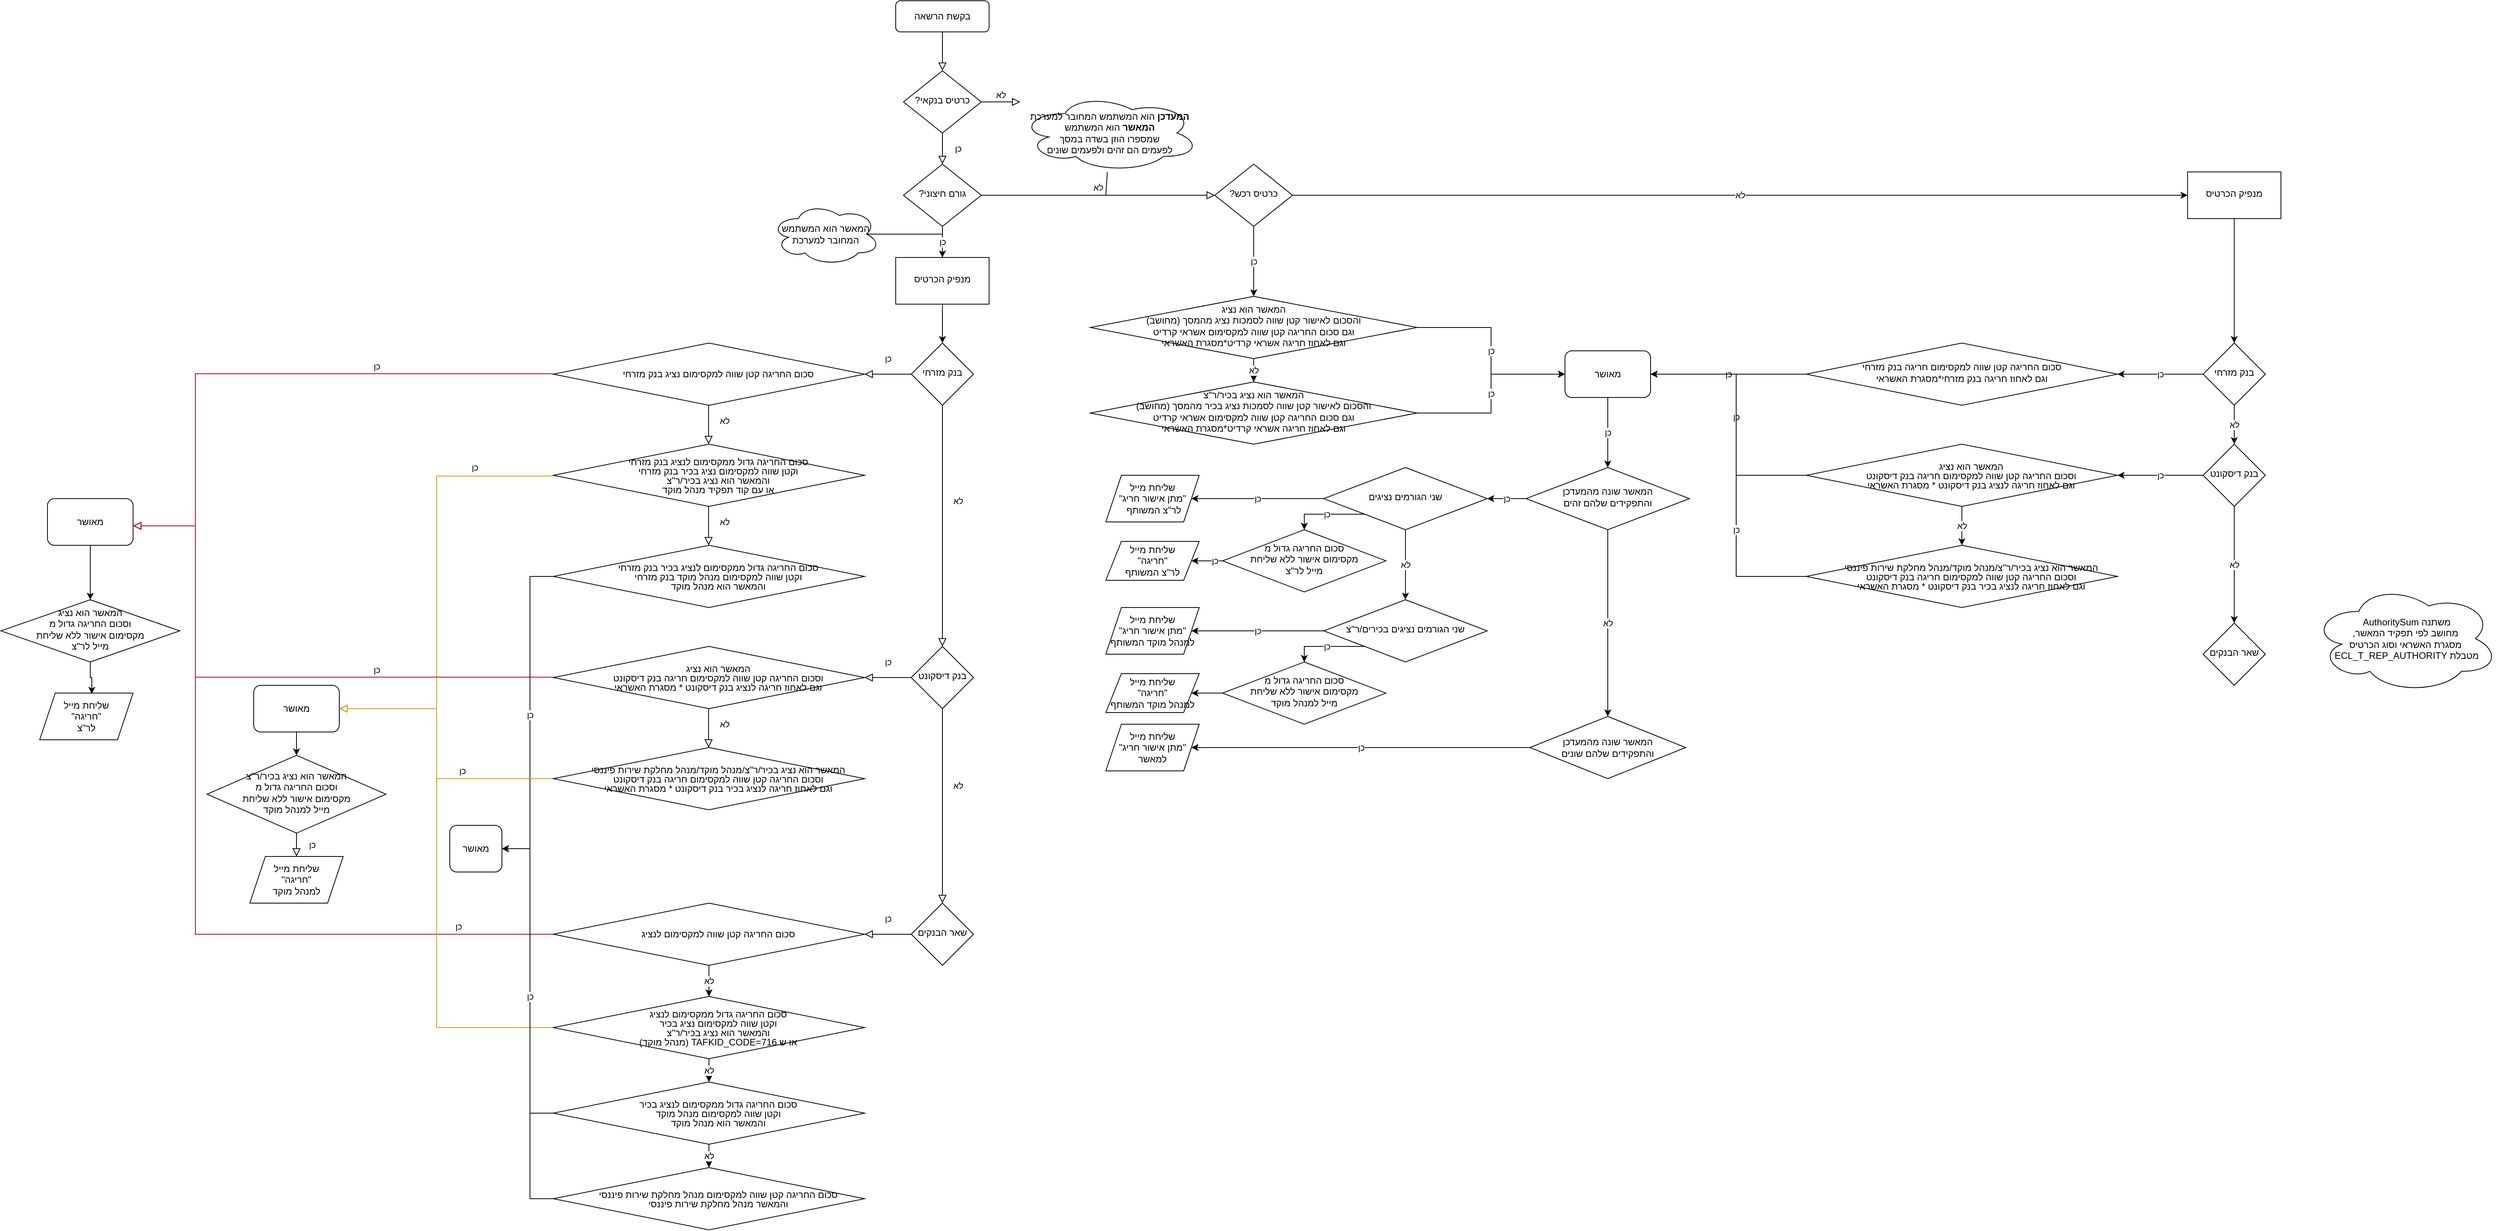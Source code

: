 <mxfile version="22.0.8" type="github">
  <diagram id="C5RBs43oDa-KdzZeNtuy" name="Page-1">
    <mxGraphModel dx="3301" dy="868" grid="1" gridSize="10" guides="1" tooltips="1" connect="1" arrows="1" fold="1" page="1" pageScale="1" pageWidth="827" pageHeight="1169" math="0" shadow="0">
      <root>
        <mxCell id="WIyWlLk6GJQsqaUBKTNV-0" />
        <mxCell id="WIyWlLk6GJQsqaUBKTNV-1" parent="WIyWlLk6GJQsqaUBKTNV-0" />
        <mxCell id="WIyWlLk6GJQsqaUBKTNV-2" value="" style="rounded=0;html=1;jettySize=auto;orthogonalLoop=1;fontSize=11;endArrow=block;endFill=0;endSize=8;strokeWidth=1;shadow=0;labelBackgroundColor=none;edgeStyle=orthogonalEdgeStyle;" parent="WIyWlLk6GJQsqaUBKTNV-1" source="WIyWlLk6GJQsqaUBKTNV-3" target="WIyWlLk6GJQsqaUBKTNV-6" edge="1">
          <mxGeometry relative="1" as="geometry" />
        </mxCell>
        <mxCell id="WIyWlLk6GJQsqaUBKTNV-3" value="בקשת הרשאה" style="rounded=1;whiteSpace=wrap;html=1;fontSize=12;glass=0;strokeWidth=1;shadow=0;" parent="WIyWlLk6GJQsqaUBKTNV-1" vertex="1">
          <mxGeometry x="160" y="80" width="120" height="40" as="geometry" />
        </mxCell>
        <mxCell id="WIyWlLk6GJQsqaUBKTNV-4" value="כן" style="rounded=0;html=1;jettySize=auto;orthogonalLoop=1;fontSize=11;endArrow=block;endFill=0;endSize=8;strokeWidth=1;shadow=0;labelBackgroundColor=none;edgeStyle=orthogonalEdgeStyle;" parent="WIyWlLk6GJQsqaUBKTNV-1" source="WIyWlLk6GJQsqaUBKTNV-6" target="WIyWlLk6GJQsqaUBKTNV-10" edge="1">
          <mxGeometry y="20" relative="1" as="geometry">
            <mxPoint as="offset" />
          </mxGeometry>
        </mxCell>
        <mxCell id="WIyWlLk6GJQsqaUBKTNV-5" value="לא" style="edgeStyle=orthogonalEdgeStyle;rounded=0;html=1;jettySize=auto;orthogonalLoop=1;fontSize=11;endArrow=block;endFill=0;endSize=8;strokeWidth=1;shadow=0;labelBackgroundColor=none;" parent="WIyWlLk6GJQsqaUBKTNV-1" source="WIyWlLk6GJQsqaUBKTNV-6" edge="1">
          <mxGeometry y="10" relative="1" as="geometry">
            <mxPoint as="offset" />
            <mxPoint x="320" y="210" as="targetPoint" />
          </mxGeometry>
        </mxCell>
        <mxCell id="WIyWlLk6GJQsqaUBKTNV-6" value="?כרטיס בנקאי" style="rhombus;whiteSpace=wrap;html=1;shadow=0;fontFamily=Helvetica;fontSize=12;align=center;strokeWidth=1;spacing=6;spacingTop=-4;" parent="WIyWlLk6GJQsqaUBKTNV-1" vertex="1">
          <mxGeometry x="170" y="170" width="100" height="80" as="geometry" />
        </mxCell>
        <mxCell id="WIyWlLk6GJQsqaUBKTNV-9" value="לא" style="edgeStyle=orthogonalEdgeStyle;rounded=0;html=1;jettySize=auto;orthogonalLoop=1;fontSize=11;endArrow=block;endFill=0;endSize=8;strokeWidth=1;shadow=0;labelBackgroundColor=none;" parent="WIyWlLk6GJQsqaUBKTNV-1" source="WIyWlLk6GJQsqaUBKTNV-10" target="EC5lf5gmg6Qt6Xy7_AVs-135" edge="1">
          <mxGeometry y="10" relative="1" as="geometry">
            <mxPoint as="offset" />
            <mxPoint x="320" y="330" as="targetPoint" />
          </mxGeometry>
        </mxCell>
        <mxCell id="-IVf00ebbiKwBFE9Y3km-18" value="כן" style="edgeStyle=orthogonalEdgeStyle;rounded=0;orthogonalLoop=1;jettySize=auto;html=1;" edge="1" parent="WIyWlLk6GJQsqaUBKTNV-1" source="WIyWlLk6GJQsqaUBKTNV-10" target="EC5lf5gmg6Qt6Xy7_AVs-10">
          <mxGeometry relative="1" as="geometry" />
        </mxCell>
        <mxCell id="WIyWlLk6GJQsqaUBKTNV-10" value="?גורם חיצוני" style="rhombus;whiteSpace=wrap;html=1;shadow=0;fontFamily=Helvetica;fontSize=12;align=center;strokeWidth=1;spacing=6;spacingTop=-4;" parent="WIyWlLk6GJQsqaUBKTNV-1" vertex="1">
          <mxGeometry x="170" y="290" width="100" height="80" as="geometry" />
        </mxCell>
        <mxCell id="-IVf00ebbiKwBFE9Y3km-21" style="edgeStyle=orthogonalEdgeStyle;rounded=0;orthogonalLoop=1;jettySize=auto;html=1;" edge="1" parent="WIyWlLk6GJQsqaUBKTNV-1" source="EC5lf5gmg6Qt6Xy7_AVs-10" target="EC5lf5gmg6Qt6Xy7_AVs-12">
          <mxGeometry relative="1" as="geometry" />
        </mxCell>
        <mxCell id="EC5lf5gmg6Qt6Xy7_AVs-10" value="מנפיק הכרטיס" style="whiteSpace=wrap;html=1;shadow=0;strokeWidth=1;spacing=6;spacingTop=-4;" parent="WIyWlLk6GJQsqaUBKTNV-1" vertex="1">
          <mxGeometry x="160" y="410" width="120" height="60" as="geometry" />
        </mxCell>
        <mxCell id="EC5lf5gmg6Qt6Xy7_AVs-15" value="לא" style="edgeStyle=orthogonalEdgeStyle;rounded=0;orthogonalLoop=1;jettySize=auto;html=1;labelBackgroundColor=none;endArrow=block;endFill=0;endSize=8;strokeWidth=1;shadow=0;" parent="WIyWlLk6GJQsqaUBKTNV-1" source="EC5lf5gmg6Qt6Xy7_AVs-12" edge="1">
          <mxGeometry x="-0.208" y="20" relative="1" as="geometry">
            <mxPoint x="220" y="910" as="targetPoint" />
            <mxPoint as="offset" />
          </mxGeometry>
        </mxCell>
        <mxCell id="EC5lf5gmg6Qt6Xy7_AVs-19" value="כן" style="edgeStyle=orthogonalEdgeStyle;rounded=0;orthogonalLoop=1;jettySize=auto;html=1;labelBackgroundColor=none;endArrow=block;endFill=0;endSize=8;strokeWidth=1;shadow=0;" parent="WIyWlLk6GJQsqaUBKTNV-1" source="EC5lf5gmg6Qt6Xy7_AVs-12" edge="1">
          <mxGeometry y="-20" relative="1" as="geometry">
            <mxPoint x="120" y="560" as="targetPoint" />
            <mxPoint as="offset" />
          </mxGeometry>
        </mxCell>
        <mxCell id="EC5lf5gmg6Qt6Xy7_AVs-12" value="בנק מזרחי" style="rhombus;whiteSpace=wrap;html=1;shadow=0;strokeWidth=1;spacing=6;spacingTop=-4;direction=south;" parent="WIyWlLk6GJQsqaUBKTNV-1" vertex="1">
          <mxGeometry x="180" y="520" width="80" height="80" as="geometry" />
        </mxCell>
        <mxCell id="EC5lf5gmg6Qt6Xy7_AVs-23" value="&lt;p style=&quot;text-indent:-18.0pt;mso-list:l0 level1 lfo1&quot; dir=&quot;RTL&quot; class=&quot;MsoListParagraph&quot;&gt;&lt;span style=&quot;font-family:&amp;quot;Arial&amp;quot;,sans-serif;mso-ascii-font-family:Calibri;mso-ascii-theme-font:&lt;br/&gt;minor-latin;mso-hansi-font-family:Calibri;mso-hansi-theme-font:minor-latin;&lt;br/&gt;mso-bidi-font-family:Arial;mso-bidi-theme-font:minor-bidi&quot; lang=&quot;HE&quot;&gt;סכום החריגה קטן שווה למקסימום נציג בנק מזרחי&lt;br&gt;&lt;/span&gt;&lt;span dir=&quot;LTR&quot;&gt;&lt;/span&gt;&lt;/p&gt;" style="rhombus;whiteSpace=wrap;html=1;" parent="WIyWlLk6GJQsqaUBKTNV-1" vertex="1">
          <mxGeometry x="-280" y="520" width="400" height="80" as="geometry" />
        </mxCell>
        <mxCell id="EC5lf5gmg6Qt6Xy7_AVs-28" value="כן" style="edgeStyle=orthogonalEdgeStyle;rounded=0;orthogonalLoop=1;jettySize=auto;html=1;labelBackgroundColor=none;endArrow=block;endFill=0;endSize=8;strokeWidth=1;shadow=0;fillColor=#d80073;strokeColor=#A50040;" parent="WIyWlLk6GJQsqaUBKTNV-1" target="EC5lf5gmg6Qt6Xy7_AVs-29" edge="1">
          <mxGeometry x="-0.381" y="-10" relative="1" as="geometry">
            <mxPoint x="-280" y="559.5" as="sourcePoint" />
            <mxPoint x="-340" y="559.5" as="targetPoint" />
            <Array as="points">
              <mxPoint x="-740" y="560" />
              <mxPoint x="-740" y="755" />
            </Array>
            <mxPoint as="offset" />
          </mxGeometry>
        </mxCell>
        <mxCell id="EC5lf5gmg6Qt6Xy7_AVs-118" style="edgeStyle=orthogonalEdgeStyle;rounded=0;orthogonalLoop=1;jettySize=auto;html=1;" parent="WIyWlLk6GJQsqaUBKTNV-1" source="EC5lf5gmg6Qt6Xy7_AVs-29" target="EC5lf5gmg6Qt6Xy7_AVs-41" edge="1">
          <mxGeometry relative="1" as="geometry" />
        </mxCell>
        <mxCell id="EC5lf5gmg6Qt6Xy7_AVs-29" value="מאושר" style="rounded=1;whiteSpace=wrap;html=1;" parent="WIyWlLk6GJQsqaUBKTNV-1" vertex="1">
          <mxGeometry x="-930" y="720" width="110" height="60" as="geometry" />
        </mxCell>
        <mxCell id="EC5lf5gmg6Qt6Xy7_AVs-30" value="לא" style="edgeStyle=orthogonalEdgeStyle;rounded=0;orthogonalLoop=1;jettySize=auto;html=1;labelBackgroundColor=none;endArrow=block;endFill=0;endSize=8;strokeWidth=1;shadow=0;" parent="WIyWlLk6GJQsqaUBKTNV-1" edge="1">
          <mxGeometry x="-0.208" y="20" relative="1" as="geometry">
            <mxPoint x="-80.5" y="600" as="sourcePoint" />
            <mxPoint x="-80.5" y="650" as="targetPoint" />
            <mxPoint as="offset" />
          </mxGeometry>
        </mxCell>
        <mxCell id="EC5lf5gmg6Qt6Xy7_AVs-31" value="&lt;p style=&quot;text-indent: -18pt; line-height: 0%;&quot; dir=&quot;RTL&quot; class=&quot;MsoListParagraph&quot;&gt;&lt;span style=&quot;font-family:&amp;quot;Arial&amp;quot;,sans-serif;mso-ascii-font-family:Calibri;mso-ascii-theme-font:&lt;br/&gt;minor-latin;mso-hansi-font-family:Calibri;mso-hansi-theme-font:minor-latin;&lt;br/&gt;mso-bidi-font-family:Arial;mso-bidi-theme-font:minor-bidi&quot; lang=&quot;HE&quot;&gt;סכום החריגה גדול ממקסימום לנציג בנק מזרחי&lt;/span&gt;&lt;span dir=&quot;LTR&quot;&gt;&lt;/span&gt;&lt;/p&gt;&lt;p style=&quot;text-indent: -18pt; line-height: 0%;&quot; dir=&quot;RTL&quot; class=&quot;MsoListParagraph&quot;&gt;&lt;span style=&quot;font-family:&amp;quot;Arial&amp;quot;,sans-serif;mso-ascii-font-family:Calibri;mso-ascii-theme-font:&lt;br/&gt;minor-latin;mso-hansi-font-family:Calibri;mso-hansi-theme-font:minor-latin;&lt;br/&gt;mso-bidi-font-family:Arial;mso-bidi-theme-font:minor-bidi&quot; lang=&quot;HE&quot;&gt;וקטן שווה למקסימום נציג בכיר בנק מזרחי&lt;/span&gt;&lt;/p&gt;&lt;p style=&quot;text-indent: -18pt; line-height: 0%;&quot; dir=&quot;RTL&quot; class=&quot;MsoListParagraph&quot;&gt;&lt;span style=&quot;font-family:&amp;quot;Arial&amp;quot;,sans-serif;mso-ascii-font-family:Calibri;mso-ascii-theme-font:&lt;br/&gt;minor-latin;mso-hansi-font-family:Calibri;mso-hansi-theme-font:minor-latin;&lt;br/&gt;mso-bidi-font-family:Arial;mso-bidi-theme-font:minor-bidi&quot; lang=&quot;HE&quot;&gt;והמאשר הוא נציג בכיר/ר&quot;צ&lt;/span&gt;&lt;/p&gt;&lt;p style=&quot;text-indent: -18pt; line-height: 0%;&quot; dir=&quot;RTL&quot; class=&quot;MsoListParagraph&quot;&gt;&lt;span style=&quot;font-family:&amp;quot;Arial&amp;quot;,sans-serif;mso-ascii-font-family:Calibri;mso-ascii-theme-font:&lt;br/&gt;minor-latin;mso-hansi-font-family:Calibri;mso-hansi-theme-font:minor-latin;&lt;br/&gt;mso-bidi-font-family:Arial;mso-bidi-theme-font:minor-bidi&quot; lang=&quot;HE&quot;&gt;או עם קוד תפקיד&amp;nbsp;&lt;/span&gt;&lt;span style=&quot;text-indent: -18pt; background-color: initial; font-family: Arial, sans-serif;&quot; lang=&quot;HE&quot;&gt;מנהל&amp;nbsp;&lt;/span&gt;&lt;span style=&quot;text-indent: -18pt; background-color: initial; font-family: Arial, sans-serif;&quot;&gt;מוקד&lt;/span&gt;&lt;/p&gt;" style="rhombus;whiteSpace=wrap;html=1;spacing=0;" parent="WIyWlLk6GJQsqaUBKTNV-1" vertex="1">
          <mxGeometry x="-280" y="650" width="400" height="80" as="geometry" />
        </mxCell>
        <mxCell id="EC5lf5gmg6Qt6Xy7_AVs-33" value="כן" style="edgeStyle=orthogonalEdgeStyle;rounded=0;orthogonalLoop=1;jettySize=auto;html=1;labelBackgroundColor=none;endArrow=block;endFill=0;endSize=8;strokeWidth=1;shadow=0;fillColor=#ffe6cc;strokeColor=#d79b00;" parent="WIyWlLk6GJQsqaUBKTNV-1" target="EC5lf5gmg6Qt6Xy7_AVs-34" edge="1">
          <mxGeometry x="-0.643" y="-11" relative="1" as="geometry">
            <mxPoint x="-280" y="690" as="sourcePoint" />
            <mxPoint x="-330" y="691" as="targetPoint" />
            <Array as="points">
              <mxPoint x="-280" y="691" />
              <mxPoint x="-430" y="691" />
              <mxPoint x="-430" y="990" />
            </Array>
            <mxPoint as="offset" />
          </mxGeometry>
        </mxCell>
        <mxCell id="EC5lf5gmg6Qt6Xy7_AVs-117" style="edgeStyle=orthogonalEdgeStyle;rounded=0;orthogonalLoop=1;jettySize=auto;html=1;" parent="WIyWlLk6GJQsqaUBKTNV-1" source="EC5lf5gmg6Qt6Xy7_AVs-34" target="EC5lf5gmg6Qt6Xy7_AVs-46" edge="1">
          <mxGeometry relative="1" as="geometry" />
        </mxCell>
        <mxCell id="EC5lf5gmg6Qt6Xy7_AVs-34" value="מאושר" style="rounded=1;whiteSpace=wrap;html=1;" parent="WIyWlLk6GJQsqaUBKTNV-1" vertex="1">
          <mxGeometry x="-665" y="960" width="110" height="60" as="geometry" />
        </mxCell>
        <mxCell id="EC5lf5gmg6Qt6Xy7_AVs-35" value="לא" style="edgeStyle=orthogonalEdgeStyle;rounded=0;orthogonalLoop=1;jettySize=auto;html=1;labelBackgroundColor=none;endArrow=block;endFill=0;endSize=8;strokeWidth=1;shadow=0;" parent="WIyWlLk6GJQsqaUBKTNV-1" edge="1">
          <mxGeometry x="-0.208" y="20" relative="1" as="geometry">
            <mxPoint x="-80.5" y="730" as="sourcePoint" />
            <mxPoint x="-80.5" y="780" as="targetPoint" />
            <mxPoint as="offset" />
          </mxGeometry>
        </mxCell>
        <mxCell id="EC5lf5gmg6Qt6Xy7_AVs-115" value="כן" style="edgeStyle=orthogonalEdgeStyle;rounded=0;orthogonalLoop=1;jettySize=auto;html=1;entryX=1;entryY=0.5;entryDx=0;entryDy=0;" parent="WIyWlLk6GJQsqaUBKTNV-1" source="EC5lf5gmg6Qt6Xy7_AVs-36" target="EC5lf5gmg6Qt6Xy7_AVs-38" edge="1">
          <mxGeometry relative="1" as="geometry">
            <Array as="points">
              <mxPoint x="-310" y="820" />
              <mxPoint x="-310" y="1170" />
            </Array>
          </mxGeometry>
        </mxCell>
        <mxCell id="EC5lf5gmg6Qt6Xy7_AVs-36" value="&lt;p style=&quot;text-indent: -18pt; line-height: 0%;&quot; dir=&quot;RTL&quot; class=&quot;MsoListParagraph&quot;&gt;&lt;span style=&quot;font-family:&amp;quot;Arial&amp;quot;,sans-serif;mso-ascii-font-family:Calibri;mso-ascii-theme-font:&lt;br/&gt;minor-latin;mso-hansi-font-family:Calibri;mso-hansi-theme-font:minor-latin;&lt;br/&gt;mso-bidi-font-family:Arial;mso-bidi-theme-font:minor-bidi&quot; lang=&quot;HE&quot;&gt;סכום החריגה גדול ממקסימום לנציג בכיר בנק מזרחי&lt;/span&gt;&lt;span dir=&quot;LTR&quot;&gt;&lt;/span&gt;&lt;/p&gt;&lt;p style=&quot;text-indent: -18pt; line-height: 0%;&quot; dir=&quot;RTL&quot; class=&quot;MsoListParagraph&quot;&gt;&lt;span style=&quot;font-family:&amp;quot;Arial&amp;quot;,sans-serif;mso-ascii-font-family:Calibri;mso-ascii-theme-font:&lt;br/&gt;minor-latin;mso-hansi-font-family:Calibri;mso-hansi-theme-font:minor-latin;&lt;br/&gt;mso-bidi-font-family:Arial;mso-bidi-theme-font:minor-bidi&quot; lang=&quot;HE&quot;&gt;וקטן שווה למקסימום מנהל מוקד בנק מזרחי&lt;/span&gt;&lt;/p&gt;&lt;p style=&quot;text-indent: -18pt; line-height: 0%;&quot; dir=&quot;RTL&quot; class=&quot;MsoListParagraph&quot;&gt;&lt;span style=&quot;font-family:&amp;quot;Arial&amp;quot;,sans-serif;mso-ascii-font-family:Calibri;mso-ascii-theme-font:&lt;br/&gt;minor-latin;mso-hansi-font-family:Calibri;mso-hansi-theme-font:minor-latin;&lt;br/&gt;mso-bidi-font-family:Arial;mso-bidi-theme-font:minor-bidi&quot; lang=&quot;HE&quot;&gt;והמאשר הוא מנהל מוקד&lt;/span&gt;&lt;/p&gt;" style="rhombus;whiteSpace=wrap;html=1;spacing=0;" parent="WIyWlLk6GJQsqaUBKTNV-1" vertex="1">
          <mxGeometry x="-280" y="780" width="400" height="80" as="geometry" />
        </mxCell>
        <mxCell id="EC5lf5gmg6Qt6Xy7_AVs-38" value="מאושר" style="rounded=1;whiteSpace=wrap;html=1;" parent="WIyWlLk6GJQsqaUBKTNV-1" vertex="1">
          <mxGeometry x="-413" y="1140" width="67" height="60" as="geometry" />
        </mxCell>
        <mxCell id="EC5lf5gmg6Qt6Xy7_AVs-41" value="המאשר הוא נציג&lt;br&gt;וסכום החריגה גדול מ&lt;br&gt;מקסימום אישור ללא שליחת&lt;br&gt;מייל לר&quot;צ" style="rhombus;whiteSpace=wrap;html=1;shadow=0;strokeWidth=1;spacing=6;spacingTop=-4;" parent="WIyWlLk6GJQsqaUBKTNV-1" vertex="1">
          <mxGeometry x="-990" y="850" width="230" height="80" as="geometry" />
        </mxCell>
        <mxCell id="EC5lf5gmg6Qt6Xy7_AVs-45" value="שליחת מייל&lt;br&gt;&quot;חריגה&quot;&lt;br&gt;לר&quot;צ" style="shape=parallelogram;perimeter=parallelogramPerimeter;whiteSpace=wrap;html=1;fixedSize=1;" parent="WIyWlLk6GJQsqaUBKTNV-1" vertex="1">
          <mxGeometry x="-940" y="970" width="120" height="60" as="geometry" />
        </mxCell>
        <mxCell id="EC5lf5gmg6Qt6Xy7_AVs-48" value="כן" style="edgeStyle=orthogonalEdgeStyle;rounded=0;orthogonalLoop=1;jettySize=auto;html=1;labelBackgroundColor=none;endArrow=block;endFill=0;endSize=8;strokeWidth=1;shadow=0;entryX=0.5;entryY=0;entryDx=0;entryDy=0;" parent="WIyWlLk6GJQsqaUBKTNV-1" source="EC5lf5gmg6Qt6Xy7_AVs-46" target="EC5lf5gmg6Qt6Xy7_AVs-49" edge="1">
          <mxGeometry y="-20" relative="1" as="geometry">
            <mxPoint x="-870" y="999.5" as="sourcePoint" />
            <mxPoint x="-920" y="1000" as="targetPoint" />
            <mxPoint as="offset" />
          </mxGeometry>
        </mxCell>
        <mxCell id="EC5lf5gmg6Qt6Xy7_AVs-49" value="שליחת מייל&lt;br&gt;&quot;חריגה&quot;&lt;br&gt;למנהל מוקד" style="shape=parallelogram;perimeter=parallelogramPerimeter;whiteSpace=wrap;html=1;fixedSize=1;" parent="WIyWlLk6GJQsqaUBKTNV-1" vertex="1">
          <mxGeometry x="-670" y="1180" width="120" height="60" as="geometry" />
        </mxCell>
        <mxCell id="EC5lf5gmg6Qt6Xy7_AVs-76" value="לא" style="edgeStyle=orthogonalEdgeStyle;rounded=0;orthogonalLoop=1;jettySize=auto;html=1;labelBackgroundColor=none;endArrow=block;endFill=0;endSize=8;strokeWidth=1;shadow=0;" parent="WIyWlLk6GJQsqaUBKTNV-1" source="EC5lf5gmg6Qt6Xy7_AVs-78" target="EC5lf5gmg6Qt6Xy7_AVs-112" edge="1">
          <mxGeometry x="-0.208" y="20" relative="1" as="geometry">
            <mxPoint x="220" y="1300" as="targetPoint" />
            <mxPoint as="offset" />
          </mxGeometry>
        </mxCell>
        <mxCell id="EC5lf5gmg6Qt6Xy7_AVs-77" value="כן" style="edgeStyle=orthogonalEdgeStyle;rounded=0;orthogonalLoop=1;jettySize=auto;html=1;labelBackgroundColor=none;endArrow=block;endFill=0;endSize=8;strokeWidth=1;shadow=0;" parent="WIyWlLk6GJQsqaUBKTNV-1" source="EC5lf5gmg6Qt6Xy7_AVs-78" target="EC5lf5gmg6Qt6Xy7_AVs-79" edge="1">
          <mxGeometry y="-20" relative="1" as="geometry">
            <mxPoint x="120" y="950" as="targetPoint" />
            <mxPoint as="offset" />
          </mxGeometry>
        </mxCell>
        <mxCell id="EC5lf5gmg6Qt6Xy7_AVs-78" value="בנק דיסקונט" style="rhombus;whiteSpace=wrap;html=1;shadow=0;strokeWidth=1;spacing=6;spacingTop=-4;" parent="WIyWlLk6GJQsqaUBKTNV-1" vertex="1">
          <mxGeometry x="180" y="910" width="80" height="80" as="geometry" />
        </mxCell>
        <mxCell id="EC5lf5gmg6Qt6Xy7_AVs-79" value="&lt;p style=&quot;text-indent: -18pt; line-height: 0%;&quot; dir=&quot;RTL&quot; class=&quot;MsoListParagraph&quot;&gt;&lt;span style=&quot;font-family:&amp;quot;Arial&amp;quot;,sans-serif;mso-ascii-font-family:Calibri;mso-ascii-theme-font:&lt;br/&gt;minor-latin;mso-hansi-font-family:Calibri;mso-hansi-theme-font:minor-latin;&lt;br/&gt;mso-bidi-font-family:Arial;mso-bidi-theme-font:minor-bidi&quot; lang=&quot;HE&quot;&gt;המאשר הוא נציג&lt;br&gt;&lt;/span&gt;&lt;span dir=&quot;LTR&quot;&gt;&lt;/span&gt;&lt;/p&gt;&lt;p style=&quot;text-indent: -18pt; line-height: 0%;&quot; dir=&quot;RTL&quot; class=&quot;MsoListParagraph&quot;&gt;&lt;span style=&quot;font-family:&amp;quot;Arial&amp;quot;,sans-serif;mso-ascii-font-family:Calibri;mso-ascii-theme-font:&lt;br/&gt;minor-latin;mso-hansi-font-family:Calibri;mso-hansi-theme-font:minor-latin;&lt;br/&gt;mso-bidi-font-family:Arial;mso-bidi-theme-font:minor-bidi&quot; lang=&quot;HE&quot;&gt;וסכום החריגה קטן שווה למקסימום חריגה בנק דיסקונט&lt;/span&gt;&lt;/p&gt;&lt;p style=&quot;text-indent: -18pt; line-height: 0%;&quot; dir=&quot;RTL&quot; class=&quot;MsoListParagraph&quot;&gt;&lt;span style=&quot;font-family:&amp;quot;Arial&amp;quot;,sans-serif;mso-ascii-font-family:Calibri;mso-ascii-theme-font:&lt;br/&gt;minor-latin;mso-hansi-font-family:Calibri;mso-hansi-theme-font:minor-latin;&lt;br/&gt;mso-bidi-font-family:Arial;mso-bidi-theme-font:minor-bidi&quot; lang=&quot;HE&quot;&gt;וגם לאחוז חריגה לנציג בנק דיסקונט * מסגרת האשראי&lt;/span&gt;&lt;/p&gt;" style="rhombus;whiteSpace=wrap;html=1;" parent="WIyWlLk6GJQsqaUBKTNV-1" vertex="1">
          <mxGeometry x="-280" y="910" width="400" height="80" as="geometry" />
        </mxCell>
        <mxCell id="EC5lf5gmg6Qt6Xy7_AVs-80" value="כן" style="edgeStyle=orthogonalEdgeStyle;rounded=0;orthogonalLoop=1;jettySize=auto;html=1;labelBackgroundColor=none;endArrow=block;endFill=0;endSize=8;strokeWidth=1;shadow=0;fillColor=#d80073;strokeColor=#A50040;" parent="WIyWlLk6GJQsqaUBKTNV-1" target="EC5lf5gmg6Qt6Xy7_AVs-29" edge="1">
          <mxGeometry x="-0.381" y="-10" relative="1" as="geometry">
            <mxPoint x="-280" y="949.5" as="sourcePoint" />
            <mxPoint x="-330" y="950" as="targetPoint" />
            <Array as="points">
              <mxPoint x="-740" y="950" />
              <mxPoint x="-740" y="755" />
            </Array>
            <mxPoint as="offset" />
          </mxGeometry>
        </mxCell>
        <mxCell id="EC5lf5gmg6Qt6Xy7_AVs-82" value="לא" style="edgeStyle=orthogonalEdgeStyle;rounded=0;orthogonalLoop=1;jettySize=auto;html=1;labelBackgroundColor=none;endArrow=block;endFill=0;endSize=8;strokeWidth=1;shadow=0;" parent="WIyWlLk6GJQsqaUBKTNV-1" edge="1">
          <mxGeometry x="-0.208" y="20" relative="1" as="geometry">
            <mxPoint x="-80.5" y="990" as="sourcePoint" />
            <mxPoint x="-80.5" y="1040" as="targetPoint" />
            <mxPoint as="offset" />
          </mxGeometry>
        </mxCell>
        <mxCell id="EC5lf5gmg6Qt6Xy7_AVs-110" value="כן" style="edgeStyle=orthogonalEdgeStyle;rounded=0;orthogonalLoop=1;jettySize=auto;html=1;entryX=1;entryY=0.5;entryDx=0;entryDy=0;labelBackgroundColor=none;endArrow=block;endFill=0;endSize=8;strokeWidth=1;shadow=0;fillColor=#ffe6cc;strokeColor=#d79b00;" parent="WIyWlLk6GJQsqaUBKTNV-1" source="EC5lf5gmg6Qt6Xy7_AVs-83" target="EC5lf5gmg6Qt6Xy7_AVs-34" edge="1">
          <mxGeometry x="-0.357" y="-10" relative="1" as="geometry">
            <Array as="points">
              <mxPoint x="-430" y="1080" />
              <mxPoint x="-430" y="990" />
            </Array>
            <mxPoint as="offset" />
          </mxGeometry>
        </mxCell>
        <mxCell id="EC5lf5gmg6Qt6Xy7_AVs-83" value="&lt;p style=&quot;border-color: var(--border-color); text-indent: -18pt; line-height: 0px;&quot; dir=&quot;RTL&quot; class=&quot;MsoListParagraph&quot;&gt;המאשר הוא נציג בכיר/ר&quot;צ/מנהל מוקד/מנהל מחלקת שירות פיננסי&lt;br style=&quot;border-color: var(--border-color);&quot;&gt;&lt;span style=&quot;border-color: var(--border-color);&quot; dir=&quot;LTR&quot;&gt;&lt;/span&gt;&lt;/p&gt;&lt;p style=&quot;border-color: var(--border-color); text-indent: -18pt; line-height: 0px;&quot; dir=&quot;RTL&quot; class=&quot;MsoListParagraph&quot;&gt;&lt;span style=&quot;border-color: var(--border-color); font-family: Arial, sans-serif;&quot; lang=&quot;HE&quot;&gt;וסכום החריגה קטן שווה למקסימום חריגה בנק דיסקונט&lt;/span&gt;&lt;/p&gt;&lt;p style=&quot;border-color: var(--border-color); text-indent: -18pt; line-height: 0px;&quot; dir=&quot;RTL&quot; class=&quot;MsoListParagraph&quot;&gt;וגם לאחוז חריגה לנציג בכיר בנק דיסקונט * מסגרת האשראי&lt;br&gt;&lt;/p&gt;" style="rhombus;whiteSpace=wrap;html=1;spacing=0;" parent="WIyWlLk6GJQsqaUBKTNV-1" vertex="1">
          <mxGeometry x="-280" y="1040" width="400" height="80" as="geometry" />
        </mxCell>
        <mxCell id="EC5lf5gmg6Qt6Xy7_AVs-99" value="המאשר הוא המשתמש המחובר למערכת" style="ellipse;shape=cloud;whiteSpace=wrap;html=1;" parent="WIyWlLk6GJQsqaUBKTNV-1" vertex="1">
          <mxGeometry y="340" width="140" height="80" as="geometry" />
        </mxCell>
        <mxCell id="EC5lf5gmg6Qt6Xy7_AVs-101" value="" style="endArrow=none;html=1;rounded=0;exitX=0.875;exitY=0.5;exitDx=0;exitDy=0;exitPerimeter=0;" parent="WIyWlLk6GJQsqaUBKTNV-1" source="EC5lf5gmg6Qt6Xy7_AVs-99" edge="1">
          <mxGeometry width="50" height="50" relative="1" as="geometry">
            <mxPoint x="140" y="430" as="sourcePoint" />
            <mxPoint x="220" y="380" as="targetPoint" />
          </mxGeometry>
        </mxCell>
        <mxCell id="EC5lf5gmg6Qt6Xy7_AVs-111" value="כן" style="edgeStyle=orthogonalEdgeStyle;rounded=0;orthogonalLoop=1;jettySize=auto;html=1;labelBackgroundColor=none;endArrow=block;endFill=0;endSize=8;strokeWidth=1;shadow=0;" parent="WIyWlLk6GJQsqaUBKTNV-1" source="EC5lf5gmg6Qt6Xy7_AVs-112" target="EC5lf5gmg6Qt6Xy7_AVs-113" edge="1">
          <mxGeometry y="-20" relative="1" as="geometry">
            <mxPoint x="120" y="1340" as="targetPoint" />
            <mxPoint as="offset" />
          </mxGeometry>
        </mxCell>
        <mxCell id="EC5lf5gmg6Qt6Xy7_AVs-112" value="שאר הבנקים" style="rhombus;whiteSpace=wrap;html=1;shadow=0;strokeWidth=1;spacing=6;spacingTop=-4;" parent="WIyWlLk6GJQsqaUBKTNV-1" vertex="1">
          <mxGeometry x="180" y="1240" width="80" height="80" as="geometry" />
        </mxCell>
        <mxCell id="EC5lf5gmg6Qt6Xy7_AVs-114" value="כן" style="edgeStyle=orthogonalEdgeStyle;rounded=0;orthogonalLoop=1;jettySize=auto;html=1;labelBackgroundColor=none;endArrow=block;endFill=0;endSize=8;strokeWidth=1;shadow=0;fillColor=#d80073;strokeColor=#A50040;" parent="WIyWlLk6GJQsqaUBKTNV-1" source="EC5lf5gmg6Qt6Xy7_AVs-113" target="EC5lf5gmg6Qt6Xy7_AVs-29" edge="1">
          <mxGeometry x="-0.771" y="-10" relative="1" as="geometry">
            <Array as="points">
              <mxPoint x="-740" y="1280" />
              <mxPoint x="-740" y="755" />
            </Array>
            <mxPoint as="offset" />
          </mxGeometry>
        </mxCell>
        <mxCell id="EC5lf5gmg6Qt6Xy7_AVs-124" value="לא" style="edgeStyle=orthogonalEdgeStyle;rounded=0;orthogonalLoop=1;jettySize=auto;html=1;" parent="WIyWlLk6GJQsqaUBKTNV-1" source="EC5lf5gmg6Qt6Xy7_AVs-113" target="EC5lf5gmg6Qt6Xy7_AVs-122" edge="1">
          <mxGeometry relative="1" as="geometry" />
        </mxCell>
        <mxCell id="EC5lf5gmg6Qt6Xy7_AVs-113" value="&lt;p style=&quot;text-indent:-18.0pt;mso-list:l0 level1 lfo1&quot; dir=&quot;RTL&quot; class=&quot;MsoListParagraph&quot;&gt;&lt;span style=&quot;font-family:&amp;quot;Arial&amp;quot;,sans-serif;mso-ascii-font-family:Calibri;mso-ascii-theme-font:&lt;br/&gt;minor-latin;mso-hansi-font-family:Calibri;mso-hansi-theme-font:minor-latin;&lt;br/&gt;mso-bidi-font-family:Arial;mso-bidi-theme-font:minor-bidi&quot; lang=&quot;HE&quot;&gt;סכום החריגה קטן שווה למקסימום לנציג&lt;br&gt;&lt;/span&gt;&lt;span dir=&quot;LTR&quot;&gt;&lt;/span&gt;&lt;/p&gt;" style="rhombus;whiteSpace=wrap;html=1;" parent="WIyWlLk6GJQsqaUBKTNV-1" vertex="1">
          <mxGeometry x="-280" y="1240" width="400" height="80" as="geometry" />
        </mxCell>
        <mxCell id="EC5lf5gmg6Qt6Xy7_AVs-46" value="המאשר הוא נציג בכיר/ר&quot;צ&lt;br&gt;וסכום החריגה גדול מ&lt;br&gt;מקסימום אישור ללא שליחת&lt;br&gt;מייל למנהל מוקד" style="rhombus;whiteSpace=wrap;html=1;shadow=0;strokeWidth=1;spacing=6;spacingTop=-4;" parent="WIyWlLk6GJQsqaUBKTNV-1" vertex="1">
          <mxGeometry x="-725" y="1050" width="230" height="100" as="geometry" />
        </mxCell>
        <mxCell id="EC5lf5gmg6Qt6Xy7_AVs-120" style="edgeStyle=orthogonalEdgeStyle;rounded=0;orthogonalLoop=1;jettySize=auto;html=1;entryX=0.558;entryY=0.017;entryDx=0;entryDy=0;entryPerimeter=0;" parent="WIyWlLk6GJQsqaUBKTNV-1" source="EC5lf5gmg6Qt6Xy7_AVs-41" target="EC5lf5gmg6Qt6Xy7_AVs-45" edge="1">
          <mxGeometry relative="1" as="geometry" />
        </mxCell>
        <mxCell id="EC5lf5gmg6Qt6Xy7_AVs-125" value="כן" style="edgeStyle=orthogonalEdgeStyle;rounded=0;orthogonalLoop=1;jettySize=auto;html=1;labelBackgroundColor=none;endArrow=block;strokeColor=#d79b00;endFill=0;endSize=8;strokeWidth=1;shadow=0;fillColor=#ffe6cc;" parent="WIyWlLk6GJQsqaUBKTNV-1" target="EC5lf5gmg6Qt6Xy7_AVs-34" edge="1">
          <mxGeometry x="-0.66" y="-10" relative="1" as="geometry">
            <mxPoint x="-80" y="1380" as="sourcePoint" />
            <mxPoint x="-555" y="930" as="targetPoint" />
            <Array as="points">
              <mxPoint x="-80" y="1400" />
              <mxPoint x="-430" y="1400" />
              <mxPoint x="-430" y="990" />
            </Array>
            <mxPoint as="offset" />
          </mxGeometry>
        </mxCell>
        <mxCell id="EC5lf5gmg6Qt6Xy7_AVs-127" value="לא" style="edgeStyle=orthogonalEdgeStyle;rounded=0;orthogonalLoop=1;jettySize=auto;html=1;" parent="WIyWlLk6GJQsqaUBKTNV-1" source="EC5lf5gmg6Qt6Xy7_AVs-122" target="EC5lf5gmg6Qt6Xy7_AVs-126" edge="1">
          <mxGeometry relative="1" as="geometry" />
        </mxCell>
        <mxCell id="EC5lf5gmg6Qt6Xy7_AVs-122" value="&lt;p style=&quot;text-indent: -18pt; line-height: 0%;&quot; dir=&quot;RTL&quot; class=&quot;MsoListParagraph&quot;&gt;&lt;span style=&quot;font-family:&amp;quot;Arial&amp;quot;,sans-serif;mso-ascii-font-family:Calibri;mso-ascii-theme-font:&lt;br/&gt;minor-latin;mso-hansi-font-family:Calibri;mso-hansi-theme-font:minor-latin;&lt;br/&gt;mso-bidi-font-family:Arial;mso-bidi-theme-font:minor-bidi&quot; lang=&quot;HE&quot;&gt;סכום החריגה גדול ממקסימום לנציג&lt;br&gt;&lt;/span&gt;&lt;span dir=&quot;LTR&quot;&gt;&lt;/span&gt;&lt;/p&gt;&lt;p style=&quot;text-indent: -18pt; line-height: 0%;&quot; dir=&quot;RTL&quot; class=&quot;MsoListParagraph&quot;&gt;&lt;span style=&quot;font-family:&amp;quot;Arial&amp;quot;,sans-serif;mso-ascii-font-family:Calibri;mso-ascii-theme-font:&lt;br/&gt;minor-latin;mso-hansi-font-family:Calibri;mso-hansi-theme-font:minor-latin;&lt;br/&gt;mso-bidi-font-family:Arial;mso-bidi-theme-font:minor-bidi&quot; lang=&quot;HE&quot;&gt;וקטן שווה למקסימום נציג בכיר&lt;/span&gt;&lt;/p&gt;&lt;p style=&quot;text-indent: -18pt; line-height: 0%;&quot; dir=&quot;RTL&quot; class=&quot;MsoListParagraph&quot;&gt;&lt;span style=&quot;font-family:&amp;quot;Arial&amp;quot;,sans-serif;mso-ascii-font-family:Calibri;mso-ascii-theme-font:&lt;br/&gt;minor-latin;mso-hansi-font-family:Calibri;mso-hansi-theme-font:minor-latin;&lt;br/&gt;mso-bidi-font-family:Arial;mso-bidi-theme-font:minor-bidi&quot; lang=&quot;HE&quot;&gt;והמאשר הוא נציג בכיר/ר&quot;צ&lt;/span&gt;&lt;/p&gt;&lt;p style=&quot;text-indent: -18pt; line-height: 0%;&quot; dir=&quot;RTL&quot; class=&quot;MsoListParagraph&quot;&gt;&lt;span style=&quot;font-family:&amp;quot;Arial&amp;quot;,sans-serif;mso-ascii-font-family:Calibri;mso-ascii-theme-font:&lt;br/&gt;minor-latin;mso-hansi-font-family:Calibri;mso-hansi-theme-font:minor-latin;&lt;br/&gt;mso-bidi-font-family:Arial;mso-bidi-theme-font:minor-bidi&quot; lang=&quot;HE&quot;&gt;או ש TAFKID_CODE=716 (מנהל מוקד)&lt;/span&gt;&lt;/p&gt;&lt;p style=&quot;text-indent: -18pt; line-height: 0%;&quot; dir=&quot;RTL&quot; class=&quot;MsoListParagraph&quot;&gt;&lt;/p&gt;" style="rhombus;whiteSpace=wrap;html=1;" parent="WIyWlLk6GJQsqaUBKTNV-1" vertex="1">
          <mxGeometry x="-280" y="1360" width="400" height="80" as="geometry" />
        </mxCell>
        <mxCell id="EC5lf5gmg6Qt6Xy7_AVs-128" style="edgeStyle=orthogonalEdgeStyle;rounded=0;orthogonalLoop=1;jettySize=auto;html=1;" parent="WIyWlLk6GJQsqaUBKTNV-1" source="EC5lf5gmg6Qt6Xy7_AVs-126" target="EC5lf5gmg6Qt6Xy7_AVs-38" edge="1">
          <mxGeometry relative="1" as="geometry">
            <Array as="points">
              <mxPoint x="-310" y="1510" />
              <mxPoint x="-310" y="1170" />
            </Array>
          </mxGeometry>
        </mxCell>
        <mxCell id="EC5lf5gmg6Qt6Xy7_AVs-131" value="לא" style="edgeStyle=orthogonalEdgeStyle;rounded=0;orthogonalLoop=1;jettySize=auto;html=1;" parent="WIyWlLk6GJQsqaUBKTNV-1" source="EC5lf5gmg6Qt6Xy7_AVs-126" target="EC5lf5gmg6Qt6Xy7_AVs-129" edge="1">
          <mxGeometry relative="1" as="geometry" />
        </mxCell>
        <mxCell id="EC5lf5gmg6Qt6Xy7_AVs-126" value="&lt;p style=&quot;text-indent: -18pt; line-height: 0%;&quot; dir=&quot;RTL&quot; class=&quot;MsoListParagraph&quot;&gt;&lt;font face=&quot;Arial, sans-serif&quot;&gt;סכום החריגה גדול ממקסימום לנציג בכיר&lt;/font&gt;&lt;/p&gt;&lt;p style=&quot;text-indent: -18pt; line-height: 0%;&quot; dir=&quot;RTL&quot; class=&quot;MsoListParagraph&quot;&gt;&lt;font face=&quot;Arial, sans-serif&quot;&gt;וקטן שווה למקסימום מנהל מוקד&lt;/font&gt;&lt;/p&gt;&lt;p style=&quot;text-indent: -18pt; line-height: 0%;&quot; dir=&quot;RTL&quot; class=&quot;MsoListParagraph&quot;&gt;&lt;font face=&quot;Arial, sans-serif&quot;&gt;והמאשר הוא מנהל מוקד&lt;/font&gt;&lt;/p&gt;&lt;p style=&quot;text-indent: -18pt; line-height: 0%;&quot; dir=&quot;RTL&quot; class=&quot;MsoListParagraph&quot;&gt;&lt;/p&gt;" style="rhombus;whiteSpace=wrap;html=1;" parent="WIyWlLk6GJQsqaUBKTNV-1" vertex="1">
          <mxGeometry x="-280" y="1470" width="400" height="80" as="geometry" />
        </mxCell>
        <mxCell id="EC5lf5gmg6Qt6Xy7_AVs-133" value="כן" style="edgeStyle=orthogonalEdgeStyle;rounded=0;orthogonalLoop=1;jettySize=auto;html=1;entryX=1;entryY=0.5;entryDx=0;entryDy=0;" parent="WIyWlLk6GJQsqaUBKTNV-1" source="EC5lf5gmg6Qt6Xy7_AVs-129" target="EC5lf5gmg6Qt6Xy7_AVs-38" edge="1">
          <mxGeometry x="0.124" relative="1" as="geometry">
            <Array as="points">
              <mxPoint x="-310" y="1620" />
              <mxPoint x="-310" y="1170" />
            </Array>
            <mxPoint as="offset" />
          </mxGeometry>
        </mxCell>
        <mxCell id="EC5lf5gmg6Qt6Xy7_AVs-129" value="&lt;p style=&quot;text-indent: -18pt; line-height: 0%;&quot; dir=&quot;RTL&quot; class=&quot;MsoListParagraph&quot;&gt;&lt;font face=&quot;Arial, sans-serif&quot;&gt;סכום החריגה קטן שווה למקסימום מנהל מחלקת שירות פיננסי&lt;/font&gt;&lt;/p&gt;&lt;p style=&quot;text-indent: -18pt; line-height: 0%;&quot; dir=&quot;RTL&quot; class=&quot;MsoListParagraph&quot;&gt;&lt;font face=&quot;Arial, sans-serif&quot;&gt;והמאשר מנהל מחלקת שירות פיננסי&lt;/font&gt;&lt;/p&gt;&lt;p style=&quot;text-indent: -18pt; line-height: 0%;&quot; dir=&quot;RTL&quot; class=&quot;MsoListParagraph&quot;&gt;&lt;/p&gt;" style="rhombus;whiteSpace=wrap;html=1;" parent="WIyWlLk6GJQsqaUBKTNV-1" vertex="1">
          <mxGeometry x="-280" y="1580" width="400" height="80" as="geometry" />
        </mxCell>
        <mxCell id="EC5lf5gmg6Qt6Xy7_AVs-140" value="כן" style="edgeStyle=orthogonalEdgeStyle;rounded=0;orthogonalLoop=1;jettySize=auto;html=1;" parent="WIyWlLk6GJQsqaUBKTNV-1" source="EC5lf5gmg6Qt6Xy7_AVs-135" target="EC5lf5gmg6Qt6Xy7_AVs-136" edge="1">
          <mxGeometry relative="1" as="geometry" />
        </mxCell>
        <mxCell id="-IVf00ebbiKwBFE9Y3km-28" value="לא" style="edgeStyle=orthogonalEdgeStyle;rounded=0;orthogonalLoop=1;jettySize=auto;html=1;" edge="1" parent="WIyWlLk6GJQsqaUBKTNV-1" source="EC5lf5gmg6Qt6Xy7_AVs-135" target="-IVf00ebbiKwBFE9Y3km-27">
          <mxGeometry relative="1" as="geometry" />
        </mxCell>
        <mxCell id="EC5lf5gmg6Qt6Xy7_AVs-135" value="?כרטיס רכש" style="rhombus;whiteSpace=wrap;html=1;shadow=0;fontFamily=Helvetica;fontSize=12;align=center;strokeWidth=1;spacing=6;spacingTop=-4;" parent="WIyWlLk6GJQsqaUBKTNV-1" vertex="1">
          <mxGeometry x="570" y="290" width="100" height="80" as="geometry" />
        </mxCell>
        <mxCell id="EC5lf5gmg6Qt6Xy7_AVs-145" value="לא" style="edgeStyle=orthogonalEdgeStyle;rounded=0;orthogonalLoop=1;jettySize=auto;html=1;" parent="WIyWlLk6GJQsqaUBKTNV-1" source="EC5lf5gmg6Qt6Xy7_AVs-136" target="EC5lf5gmg6Qt6Xy7_AVs-143" edge="1">
          <mxGeometry relative="1" as="geometry" />
        </mxCell>
        <mxCell id="-IVf00ebbiKwBFE9Y3km-52" value="כן" style="edgeStyle=orthogonalEdgeStyle;rounded=0;orthogonalLoop=1;jettySize=auto;html=1;" edge="1" parent="WIyWlLk6GJQsqaUBKTNV-1" source="EC5lf5gmg6Qt6Xy7_AVs-136" target="-IVf00ebbiKwBFE9Y3km-51">
          <mxGeometry relative="1" as="geometry" />
        </mxCell>
        <mxCell id="EC5lf5gmg6Qt6Xy7_AVs-136" value="המאשר הוא נציג&lt;br&gt;(והסכום לאישור קטן שווה לסמכות נציג מהמסך (מחושב&lt;br&gt;וגם סכום החריגה קטן שווה למקסימום אשראי קרדיט&lt;br&gt;וגם לאחוז חריגה אשראי קרדיט*מסגרת האשראי" style="rhombus;whiteSpace=wrap;html=1;shadow=0;fontFamily=Helvetica;fontSize=12;align=center;strokeWidth=1;spacing=6;spacingTop=-4;" parent="WIyWlLk6GJQsqaUBKTNV-1" vertex="1">
          <mxGeometry x="410" y="460" width="420" height="80" as="geometry" />
        </mxCell>
        <mxCell id="-IVf00ebbiKwBFE9Y3km-53" value="כן" style="edgeStyle=orthogonalEdgeStyle;rounded=0;orthogonalLoop=1;jettySize=auto;html=1;entryX=0;entryY=0.5;entryDx=0;entryDy=0;" edge="1" parent="WIyWlLk6GJQsqaUBKTNV-1" source="EC5lf5gmg6Qt6Xy7_AVs-143" target="-IVf00ebbiKwBFE9Y3km-51">
          <mxGeometry relative="1" as="geometry" />
        </mxCell>
        <mxCell id="EC5lf5gmg6Qt6Xy7_AVs-143" value="המאשר הוא נציג בכיר/ר&quot;צ&lt;br&gt;(והסכום לאישור קטן שווה לסמכות נציג בכיר מהמסך (מחושב&lt;br&gt;וגם סכום החריגה קטן שווה למקסימום אשראי קרדיט&lt;br&gt;וגם לאחוז חריגה אשראי קרדיט*מסגרת האשראי" style="rhombus;whiteSpace=wrap;html=1;shadow=0;fontFamily=Helvetica;fontSize=12;align=center;strokeWidth=1;spacing=6;spacingTop=-4;" parent="WIyWlLk6GJQsqaUBKTNV-1" vertex="1">
          <mxGeometry x="410" y="570" width="420" height="80" as="geometry" />
        </mxCell>
        <mxCell id="EC5lf5gmg6Qt6Xy7_AVs-152" value="כן" style="edgeStyle=orthogonalEdgeStyle;rounded=0;orthogonalLoop=1;jettySize=auto;html=1;" parent="WIyWlLk6GJQsqaUBKTNV-1" source="EC5lf5gmg6Qt6Xy7_AVs-146" target="EC5lf5gmg6Qt6Xy7_AVs-149" edge="1">
          <mxGeometry relative="1" as="geometry" />
        </mxCell>
        <mxCell id="-IVf00ebbiKwBFE9Y3km-55" value="לא" style="edgeStyle=orthogonalEdgeStyle;rounded=0;orthogonalLoop=1;jettySize=auto;html=1;" edge="1" parent="WIyWlLk6GJQsqaUBKTNV-1" source="EC5lf5gmg6Qt6Xy7_AVs-146" target="EC5lf5gmg6Qt6Xy7_AVs-162">
          <mxGeometry relative="1" as="geometry" />
        </mxCell>
        <mxCell id="EC5lf5gmg6Qt6Xy7_AVs-146" value="המאשר שונה מהמעדכן&lt;br&gt;והתפקידים שלהם זהים" style="rhombus;whiteSpace=wrap;html=1;shadow=0;strokeWidth=1;spacing=6;spacingTop=-4;" parent="WIyWlLk6GJQsqaUBKTNV-1" vertex="1">
          <mxGeometry x="970" y="680" width="210" height="80" as="geometry" />
        </mxCell>
        <mxCell id="EC5lf5gmg6Qt6Xy7_AVs-156" value="כן" style="edgeStyle=orthogonalEdgeStyle;rounded=0;orthogonalLoop=1;jettySize=auto;html=1;" parent="WIyWlLk6GJQsqaUBKTNV-1" source="EC5lf5gmg6Qt6Xy7_AVs-149" target="EC5lf5gmg6Qt6Xy7_AVs-155" edge="1">
          <mxGeometry relative="1" as="geometry" />
        </mxCell>
        <mxCell id="EC5lf5gmg6Qt6Xy7_AVs-161" value="לא" style="edgeStyle=orthogonalEdgeStyle;rounded=0;orthogonalLoop=1;jettySize=auto;html=1;" parent="WIyWlLk6GJQsqaUBKTNV-1" source="EC5lf5gmg6Qt6Xy7_AVs-149" target="EC5lf5gmg6Qt6Xy7_AVs-154" edge="1">
          <mxGeometry relative="1" as="geometry" />
        </mxCell>
        <mxCell id="-IVf00ebbiKwBFE9Y3km-68" value="כן" style="edgeStyle=orthogonalEdgeStyle;rounded=0;orthogonalLoop=1;jettySize=auto;html=1;" edge="1" parent="WIyWlLk6GJQsqaUBKTNV-1" source="EC5lf5gmg6Qt6Xy7_AVs-149" target="-IVf00ebbiKwBFE9Y3km-64">
          <mxGeometry relative="1" as="geometry">
            <Array as="points">
              <mxPoint x="685" y="740" />
            </Array>
          </mxGeometry>
        </mxCell>
        <mxCell id="EC5lf5gmg6Qt6Xy7_AVs-149" value="שני הגורמים נציגים" style="rhombus;whiteSpace=wrap;html=1;shadow=0;strokeWidth=1;spacing=6;spacingTop=-4;" parent="WIyWlLk6GJQsqaUBKTNV-1" vertex="1">
          <mxGeometry x="710" y="680" width="210" height="80" as="geometry" />
        </mxCell>
        <mxCell id="EC5lf5gmg6Qt6Xy7_AVs-160" value="כן" style="edgeStyle=orthogonalEdgeStyle;rounded=0;orthogonalLoop=1;jettySize=auto;html=1;" parent="WIyWlLk6GJQsqaUBKTNV-1" source="EC5lf5gmg6Qt6Xy7_AVs-154" target="EC5lf5gmg6Qt6Xy7_AVs-157" edge="1">
          <mxGeometry relative="1" as="geometry" />
        </mxCell>
        <mxCell id="-IVf00ebbiKwBFE9Y3km-71" value="כן" style="edgeStyle=orthogonalEdgeStyle;rounded=0;orthogonalLoop=1;jettySize=auto;html=1;entryX=0.5;entryY=0;entryDx=0;entryDy=0;" edge="1" parent="WIyWlLk6GJQsqaUBKTNV-1" source="EC5lf5gmg6Qt6Xy7_AVs-154" target="-IVf00ebbiKwBFE9Y3km-69">
          <mxGeometry relative="1" as="geometry">
            <Array as="points">
              <mxPoint x="685" y="910" />
            </Array>
          </mxGeometry>
        </mxCell>
        <mxCell id="EC5lf5gmg6Qt6Xy7_AVs-154" value="שני הגורמים נציגים בכירים/ר&quot;צ" style="rhombus;whiteSpace=wrap;html=1;shadow=0;strokeWidth=1;spacing=6;spacingTop=-4;" parent="WIyWlLk6GJQsqaUBKTNV-1" vertex="1">
          <mxGeometry x="710" y="850" width="210" height="80" as="geometry" />
        </mxCell>
        <mxCell id="EC5lf5gmg6Qt6Xy7_AVs-155" value="שליחת מייל&lt;br&gt;&quot;מתן אישור חריג&quot;&lt;br&gt;&amp;nbsp;לר&quot;צ המשותף" style="shape=parallelogram;perimeter=parallelogramPerimeter;whiteSpace=wrap;html=1;fixedSize=1;" parent="WIyWlLk6GJQsqaUBKTNV-1" vertex="1">
          <mxGeometry x="430" y="690" width="120" height="60" as="geometry" />
        </mxCell>
        <mxCell id="EC5lf5gmg6Qt6Xy7_AVs-157" value="שליחת מייל&lt;br style=&quot;border-color: var(--border-color);&quot;&gt;&quot;מתן אישור חריג&quot;&lt;br style=&quot;border-color: var(--border-color);&quot;&gt;למנהל מוקד המשותף" style="shape=parallelogram;perimeter=parallelogramPerimeter;whiteSpace=wrap;html=1;fixedSize=1;" parent="WIyWlLk6GJQsqaUBKTNV-1" vertex="1">
          <mxGeometry x="430" y="860" width="120" height="60" as="geometry" />
        </mxCell>
        <mxCell id="EC5lf5gmg6Qt6Xy7_AVs-166" value="כן" style="edgeStyle=orthogonalEdgeStyle;rounded=0;orthogonalLoop=1;jettySize=auto;html=1;" parent="WIyWlLk6GJQsqaUBKTNV-1" source="EC5lf5gmg6Qt6Xy7_AVs-162" target="EC5lf5gmg6Qt6Xy7_AVs-165" edge="1">
          <mxGeometry relative="1" as="geometry" />
        </mxCell>
        <mxCell id="EC5lf5gmg6Qt6Xy7_AVs-162" value="המאשר שונה מהמעדכן&lt;br&gt;והתפקידים שלהם שונים" style="rhombus;whiteSpace=wrap;html=1;" parent="WIyWlLk6GJQsqaUBKTNV-1" vertex="1">
          <mxGeometry x="975" y="1000" width="200" height="80" as="geometry" />
        </mxCell>
        <mxCell id="EC5lf5gmg6Qt6Xy7_AVs-137" value="&lt;b&gt;המעדכן&lt;/b&gt; הוא המשתמש המחובר למערכת&lt;br&gt;&lt;b&gt;המאשר&lt;/b&gt; הוא המשתמש&lt;br&gt;שמספרו הוזן בשדה במסך&lt;br&gt;לפעמים הם זהים ולפעמים שונים" style="ellipse;shape=cloud;whiteSpace=wrap;html=1;" parent="WIyWlLk6GJQsqaUBKTNV-1" vertex="1">
          <mxGeometry x="320" y="200" width="230" height="100" as="geometry" />
        </mxCell>
        <mxCell id="EC5lf5gmg6Qt6Xy7_AVs-165" value="שליחת מייל&lt;br&gt;&quot;מתן אישור חריג&quot;&lt;br&gt;למאשר" style="shape=parallelogram;perimeter=parallelogramPerimeter;whiteSpace=wrap;html=1;fixedSize=1;" parent="WIyWlLk6GJQsqaUBKTNV-1" vertex="1">
          <mxGeometry x="430" y="1010" width="120" height="60" as="geometry" />
        </mxCell>
        <mxCell id="-IVf00ebbiKwBFE9Y3km-78" value="כן" style="edgeStyle=orthogonalEdgeStyle;rounded=0;orthogonalLoop=1;jettySize=auto;html=1;" edge="1" parent="WIyWlLk6GJQsqaUBKTNV-1" source="-IVf00ebbiKwBFE9Y3km-26" target="-IVf00ebbiKwBFE9Y3km-51">
          <mxGeometry relative="1" as="geometry" />
        </mxCell>
        <mxCell id="-IVf00ebbiKwBFE9Y3km-26" value="סכום החריגה קטן שווה למקסימום חריגה בנק מזרחי&lt;br&gt;וגם לאחוז חריגה בנק מזרחי*מסגרת האשראי" style="rhombus;whiteSpace=wrap;html=1;shadow=0;fontFamily=Helvetica;fontSize=12;align=center;strokeWidth=1;spacing=6;spacingTop=-4;" vertex="1" parent="WIyWlLk6GJQsqaUBKTNV-1">
          <mxGeometry x="1330" y="520" width="400" height="80" as="geometry" />
        </mxCell>
        <mxCell id="-IVf00ebbiKwBFE9Y3km-31" style="edgeStyle=orthogonalEdgeStyle;rounded=0;orthogonalLoop=1;jettySize=auto;html=1;" edge="1" parent="WIyWlLk6GJQsqaUBKTNV-1" source="-IVf00ebbiKwBFE9Y3km-27" target="-IVf00ebbiKwBFE9Y3km-29">
          <mxGeometry relative="1" as="geometry" />
        </mxCell>
        <mxCell id="-IVf00ebbiKwBFE9Y3km-27" value="מנפיק הכרטיס" style="whiteSpace=wrap;html=1;shadow=0;strokeWidth=1;spacing=6;spacingTop=-4;" vertex="1" parent="WIyWlLk6GJQsqaUBKTNV-1">
          <mxGeometry x="1820" y="300" width="120" height="60" as="geometry" />
        </mxCell>
        <mxCell id="-IVf00ebbiKwBFE9Y3km-32" value="כן" style="edgeStyle=orthogonalEdgeStyle;rounded=0;orthogonalLoop=1;jettySize=auto;html=1;" edge="1" parent="WIyWlLk6GJQsqaUBKTNV-1" source="-IVf00ebbiKwBFE9Y3km-29" target="-IVf00ebbiKwBFE9Y3km-26">
          <mxGeometry relative="1" as="geometry" />
        </mxCell>
        <mxCell id="-IVf00ebbiKwBFE9Y3km-39" value="לא" style="edgeStyle=orthogonalEdgeStyle;rounded=0;orthogonalLoop=1;jettySize=auto;html=1;" edge="1" parent="WIyWlLk6GJQsqaUBKTNV-1" source="-IVf00ebbiKwBFE9Y3km-29" target="-IVf00ebbiKwBFE9Y3km-37">
          <mxGeometry relative="1" as="geometry" />
        </mxCell>
        <mxCell id="-IVf00ebbiKwBFE9Y3km-29" value="בנק מזרחי" style="rhombus;whiteSpace=wrap;html=1;shadow=0;strokeWidth=1;spacing=6;spacingTop=-4;direction=south;" vertex="1" parent="WIyWlLk6GJQsqaUBKTNV-1">
          <mxGeometry x="1840" y="520" width="80" height="80" as="geometry" />
        </mxCell>
        <mxCell id="-IVf00ebbiKwBFE9Y3km-44" value="כן" style="edgeStyle=orthogonalEdgeStyle;rounded=0;orthogonalLoop=1;jettySize=auto;html=1;" edge="1" parent="WIyWlLk6GJQsqaUBKTNV-1" source="-IVf00ebbiKwBFE9Y3km-37" target="-IVf00ebbiKwBFE9Y3km-41">
          <mxGeometry relative="1" as="geometry" />
        </mxCell>
        <mxCell id="-IVf00ebbiKwBFE9Y3km-74" value="לא" style="edgeStyle=orthogonalEdgeStyle;rounded=0;orthogonalLoop=1;jettySize=auto;html=1;" edge="1" parent="WIyWlLk6GJQsqaUBKTNV-1" source="-IVf00ebbiKwBFE9Y3km-37" target="-IVf00ebbiKwBFE9Y3km-48">
          <mxGeometry relative="1" as="geometry" />
        </mxCell>
        <mxCell id="-IVf00ebbiKwBFE9Y3km-37" value="בנק דיסקונט" style="rhombus;whiteSpace=wrap;html=1;shadow=0;strokeWidth=1;spacing=6;spacingTop=-4;direction=south;" vertex="1" parent="WIyWlLk6GJQsqaUBKTNV-1">
          <mxGeometry x="1840" y="650" width="80" height="80" as="geometry" />
        </mxCell>
        <mxCell id="-IVf00ebbiKwBFE9Y3km-76" value="כן" style="edgeStyle=orthogonalEdgeStyle;rounded=0;orthogonalLoop=1;jettySize=auto;html=1;" edge="1" parent="WIyWlLk6GJQsqaUBKTNV-1" source="-IVf00ebbiKwBFE9Y3km-41" target="-IVf00ebbiKwBFE9Y3km-51">
          <mxGeometry relative="1" as="geometry">
            <Array as="points">
              <mxPoint x="1240" y="690" />
              <mxPoint x="1240" y="560" />
            </Array>
          </mxGeometry>
        </mxCell>
        <mxCell id="-IVf00ebbiKwBFE9Y3km-79" value="לא" style="edgeStyle=orthogonalEdgeStyle;rounded=0;orthogonalLoop=1;jettySize=auto;html=1;" edge="1" parent="WIyWlLk6GJQsqaUBKTNV-1" source="-IVf00ebbiKwBFE9Y3km-41" target="-IVf00ebbiKwBFE9Y3km-42">
          <mxGeometry relative="1" as="geometry" />
        </mxCell>
        <mxCell id="-IVf00ebbiKwBFE9Y3km-41" value="&lt;p style=&quot;text-indent: -18pt; line-height: 0%;&quot; dir=&quot;RTL&quot; class=&quot;MsoListParagraph&quot;&gt;&lt;span style=&quot;font-family:&amp;quot;Arial&amp;quot;,sans-serif;mso-ascii-font-family:Calibri;mso-ascii-theme-font:&lt;br/&gt;minor-latin;mso-hansi-font-family:Calibri;mso-hansi-theme-font:minor-latin;&lt;br/&gt;mso-bidi-font-family:Arial;mso-bidi-theme-font:minor-bidi&quot; lang=&quot;HE&quot;&gt;המאשר הוא נציג&lt;br&gt;&lt;/span&gt;&lt;span dir=&quot;LTR&quot;&gt;&lt;/span&gt;&lt;/p&gt;&lt;p style=&quot;text-indent: -18pt; line-height: 0%;&quot; dir=&quot;RTL&quot; class=&quot;MsoListParagraph&quot;&gt;&lt;span style=&quot;font-family:&amp;quot;Arial&amp;quot;,sans-serif;mso-ascii-font-family:Calibri;mso-ascii-theme-font:&lt;br/&gt;minor-latin;mso-hansi-font-family:Calibri;mso-hansi-theme-font:minor-latin;&lt;br/&gt;mso-bidi-font-family:Arial;mso-bidi-theme-font:minor-bidi&quot; lang=&quot;HE&quot;&gt;וסכום החריגה קטן שווה למקסימום חריגה בנק דיסקונט&lt;/span&gt;&lt;/p&gt;&lt;p style=&quot;text-indent: -18pt; line-height: 0%;&quot; dir=&quot;RTL&quot; class=&quot;MsoListParagraph&quot;&gt;&lt;span style=&quot;font-family:&amp;quot;Arial&amp;quot;,sans-serif;mso-ascii-font-family:Calibri;mso-ascii-theme-font:&lt;br/&gt;minor-latin;mso-hansi-font-family:Calibri;mso-hansi-theme-font:minor-latin;&lt;br/&gt;mso-bidi-font-family:Arial;mso-bidi-theme-font:minor-bidi&quot; lang=&quot;HE&quot;&gt;וגם לאחוז חריגה לנציג בנק דיסקונט * מסגרת האשראי&lt;/span&gt;&lt;/p&gt;" style="rhombus;whiteSpace=wrap;html=1;" vertex="1" parent="WIyWlLk6GJQsqaUBKTNV-1">
          <mxGeometry x="1330" y="650" width="400" height="80" as="geometry" />
        </mxCell>
        <mxCell id="-IVf00ebbiKwBFE9Y3km-77" value="כן" style="edgeStyle=orthogonalEdgeStyle;rounded=0;orthogonalLoop=1;jettySize=auto;html=1;" edge="1" parent="WIyWlLk6GJQsqaUBKTNV-1" source="-IVf00ebbiKwBFE9Y3km-42" target="-IVf00ebbiKwBFE9Y3km-51">
          <mxGeometry x="-0.348" relative="1" as="geometry">
            <Array as="points">
              <mxPoint x="1240" y="820" />
              <mxPoint x="1240" y="560" />
            </Array>
            <mxPoint as="offset" />
          </mxGeometry>
        </mxCell>
        <mxCell id="-IVf00ebbiKwBFE9Y3km-42" value="&lt;p style=&quot;border-color: var(--border-color); text-indent: -18pt; line-height: 0px;&quot; dir=&quot;RTL&quot; class=&quot;MsoListParagraph&quot;&gt;המאשר הוא נציג בכיר/ר&quot;צ/מנהל מוקד/מנהל מחלקת שירות פיננסי&lt;br style=&quot;border-color: var(--border-color);&quot;&gt;&lt;span style=&quot;border-color: var(--border-color);&quot; dir=&quot;LTR&quot;&gt;&lt;/span&gt;&lt;/p&gt;&lt;p style=&quot;border-color: var(--border-color); text-indent: -18pt; line-height: 0px;&quot; dir=&quot;RTL&quot; class=&quot;MsoListParagraph&quot;&gt;&lt;span style=&quot;border-color: var(--border-color); font-family: Arial, sans-serif;&quot; lang=&quot;HE&quot;&gt;וסכום החריגה קטן שווה למקסימום חריגה בנק דיסקונט&lt;/span&gt;&lt;/p&gt;&lt;p style=&quot;border-color: var(--border-color); text-indent: -18pt; line-height: 0px;&quot; dir=&quot;RTL&quot; class=&quot;MsoListParagraph&quot;&gt;וגם לאחוז חריגה לנציג בכיר בנק דיסקונט * מסגרת האשראי&lt;br&gt;&lt;/p&gt;" style="rhombus;whiteSpace=wrap;html=1;spacing=0;" vertex="1" parent="WIyWlLk6GJQsqaUBKTNV-1">
          <mxGeometry x="1330" y="780" width="400" height="80" as="geometry" />
        </mxCell>
        <mxCell id="-IVf00ebbiKwBFE9Y3km-48" value="שאר הבנקים" style="rhombus;whiteSpace=wrap;html=1;shadow=0;strokeWidth=1;spacing=6;spacingTop=-4;direction=south;" vertex="1" parent="WIyWlLk6GJQsqaUBKTNV-1">
          <mxGeometry x="1840" y="880" width="80" height="80" as="geometry" />
        </mxCell>
        <mxCell id="-IVf00ebbiKwBFE9Y3km-54" value="כן" style="edgeStyle=orthogonalEdgeStyle;rounded=0;orthogonalLoop=1;jettySize=auto;html=1;" edge="1" parent="WIyWlLk6GJQsqaUBKTNV-1" source="-IVf00ebbiKwBFE9Y3km-51" target="EC5lf5gmg6Qt6Xy7_AVs-146">
          <mxGeometry relative="1" as="geometry" />
        </mxCell>
        <mxCell id="-IVf00ebbiKwBFE9Y3km-51" value="מאושר" style="rounded=1;whiteSpace=wrap;html=1;" vertex="1" parent="WIyWlLk6GJQsqaUBKTNV-1">
          <mxGeometry x="1020" y="530" width="110" height="60" as="geometry" />
        </mxCell>
        <mxCell id="-IVf00ebbiKwBFE9Y3km-60" value="" style="endArrow=none;html=1;rounded=0;" edge="1" parent="WIyWlLk6GJQsqaUBKTNV-1" target="EC5lf5gmg6Qt6Xy7_AVs-137">
          <mxGeometry width="50" height="50" relative="1" as="geometry">
            <mxPoint x="430" y="330" as="sourcePoint" />
            <mxPoint x="430" y="300" as="targetPoint" />
          </mxGeometry>
        </mxCell>
        <mxCell id="-IVf00ebbiKwBFE9Y3km-63" value="כן" style="edgeStyle=orthogonalEdgeStyle;rounded=0;orthogonalLoop=1;jettySize=auto;html=1;" edge="1" source="-IVf00ebbiKwBFE9Y3km-64" target="-IVf00ebbiKwBFE9Y3km-65" parent="WIyWlLk6GJQsqaUBKTNV-1">
          <mxGeometry relative="1" as="geometry" />
        </mxCell>
        <mxCell id="-IVf00ebbiKwBFE9Y3km-64" value="סכום החריגה גדול מ&lt;br style=&quot;border-color: var(--border-color);&quot;&gt;מקסימום אישור ללא שליחת&lt;br style=&quot;border-color: var(--border-color);&quot;&gt;מייל לר&quot;צ" style="rhombus;whiteSpace=wrap;html=1;shadow=0;strokeWidth=1;spacing=6;spacingTop=-4;" vertex="1" parent="WIyWlLk6GJQsqaUBKTNV-1">
          <mxGeometry x="580" y="760" width="210" height="80" as="geometry" />
        </mxCell>
        <mxCell id="-IVf00ebbiKwBFE9Y3km-65" value="שליחת מייל &lt;br&gt;&quot;חריגה&quot;&lt;br&gt;לר&quot;צ המשותף" style="shape=parallelogram;perimeter=parallelogramPerimeter;whiteSpace=wrap;html=1;fixedSize=1;" vertex="1" parent="WIyWlLk6GJQsqaUBKTNV-1">
          <mxGeometry x="430" y="775" width="120" height="50" as="geometry" />
        </mxCell>
        <mxCell id="-IVf00ebbiKwBFE9Y3km-73" style="edgeStyle=orthogonalEdgeStyle;rounded=0;orthogonalLoop=1;jettySize=auto;html=1;" edge="1" parent="WIyWlLk6GJQsqaUBKTNV-1" source="-IVf00ebbiKwBFE9Y3km-69" target="-IVf00ebbiKwBFE9Y3km-70">
          <mxGeometry relative="1" as="geometry" />
        </mxCell>
        <mxCell id="-IVf00ebbiKwBFE9Y3km-69" value="סכום החריגה גדול מ&lt;br style=&quot;border-color: var(--border-color);&quot;&gt;מקסימום אישור ללא שליחת&lt;br style=&quot;border-color: var(--border-color);&quot;&gt;מייל למנהל מוקד" style="rhombus;whiteSpace=wrap;html=1;shadow=0;strokeWidth=1;spacing=6;spacingTop=-4;" vertex="1" parent="WIyWlLk6GJQsqaUBKTNV-1">
          <mxGeometry x="580" y="930" width="210" height="80" as="geometry" />
        </mxCell>
        <mxCell id="-IVf00ebbiKwBFE9Y3km-70" value="שליחת מייל &lt;br&gt;&quot;חריגה&quot;&lt;br&gt;למנהל מוקד המשותף" style="shape=parallelogram;perimeter=parallelogramPerimeter;whiteSpace=wrap;html=1;fixedSize=1;" vertex="1" parent="WIyWlLk6GJQsqaUBKTNV-1">
          <mxGeometry x="430" y="945" width="120" height="50" as="geometry" />
        </mxCell>
        <mxCell id="-IVf00ebbiKwBFE9Y3km-80" value="&amp;nbsp;AuthoritySum משתנה&lt;br&gt;,מחושב לפי תפקיד המאשר&lt;br&gt;מסגרת האשראי וסוג הכרטיס&lt;br&gt;&amp;nbsp;ECL_T_REP_AUTHORITY מטבלת" style="ellipse;shape=cloud;whiteSpace=wrap;html=1;" vertex="1" parent="WIyWlLk6GJQsqaUBKTNV-1">
          <mxGeometry x="1980" y="830" width="240" height="140" as="geometry" />
        </mxCell>
      </root>
    </mxGraphModel>
  </diagram>
</mxfile>
